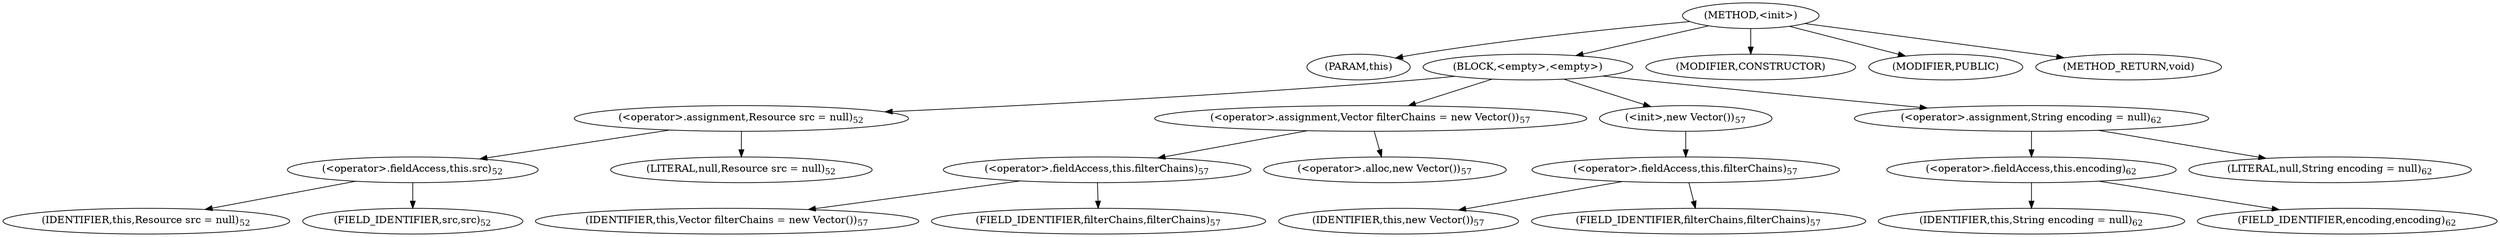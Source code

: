 digraph "&lt;init&gt;" {  
"465" [label = <(METHOD,&lt;init&gt;)> ]
"466" [label = <(PARAM,this)> ]
"467" [label = <(BLOCK,&lt;empty&gt;,&lt;empty&gt;)> ]
"468" [label = <(&lt;operator&gt;.assignment,Resource src = null)<SUB>52</SUB>> ]
"469" [label = <(&lt;operator&gt;.fieldAccess,this.src)<SUB>52</SUB>> ]
"470" [label = <(IDENTIFIER,this,Resource src = null)<SUB>52</SUB>> ]
"471" [label = <(FIELD_IDENTIFIER,src,src)<SUB>52</SUB>> ]
"472" [label = <(LITERAL,null,Resource src = null)<SUB>52</SUB>> ]
"473" [label = <(&lt;operator&gt;.assignment,Vector filterChains = new Vector())<SUB>57</SUB>> ]
"474" [label = <(&lt;operator&gt;.fieldAccess,this.filterChains)<SUB>57</SUB>> ]
"475" [label = <(IDENTIFIER,this,Vector filterChains = new Vector())<SUB>57</SUB>> ]
"476" [label = <(FIELD_IDENTIFIER,filterChains,filterChains)<SUB>57</SUB>> ]
"477" [label = <(&lt;operator&gt;.alloc,new Vector())<SUB>57</SUB>> ]
"478" [label = <(&lt;init&gt;,new Vector())<SUB>57</SUB>> ]
"479" [label = <(&lt;operator&gt;.fieldAccess,this.filterChains)<SUB>57</SUB>> ]
"480" [label = <(IDENTIFIER,this,new Vector())<SUB>57</SUB>> ]
"481" [label = <(FIELD_IDENTIFIER,filterChains,filterChains)<SUB>57</SUB>> ]
"482" [label = <(&lt;operator&gt;.assignment,String encoding = null)<SUB>62</SUB>> ]
"483" [label = <(&lt;operator&gt;.fieldAccess,this.encoding)<SUB>62</SUB>> ]
"484" [label = <(IDENTIFIER,this,String encoding = null)<SUB>62</SUB>> ]
"485" [label = <(FIELD_IDENTIFIER,encoding,encoding)<SUB>62</SUB>> ]
"486" [label = <(LITERAL,null,String encoding = null)<SUB>62</SUB>> ]
"487" [label = <(MODIFIER,CONSTRUCTOR)> ]
"488" [label = <(MODIFIER,PUBLIC)> ]
"489" [label = <(METHOD_RETURN,void)> ]
  "465" -> "466" 
  "465" -> "467" 
  "465" -> "487" 
  "465" -> "488" 
  "465" -> "489" 
  "467" -> "468" 
  "467" -> "473" 
  "467" -> "478" 
  "467" -> "482" 
  "468" -> "469" 
  "468" -> "472" 
  "469" -> "470" 
  "469" -> "471" 
  "473" -> "474" 
  "473" -> "477" 
  "474" -> "475" 
  "474" -> "476" 
  "478" -> "479" 
  "479" -> "480" 
  "479" -> "481" 
  "482" -> "483" 
  "482" -> "486" 
  "483" -> "484" 
  "483" -> "485" 
}
